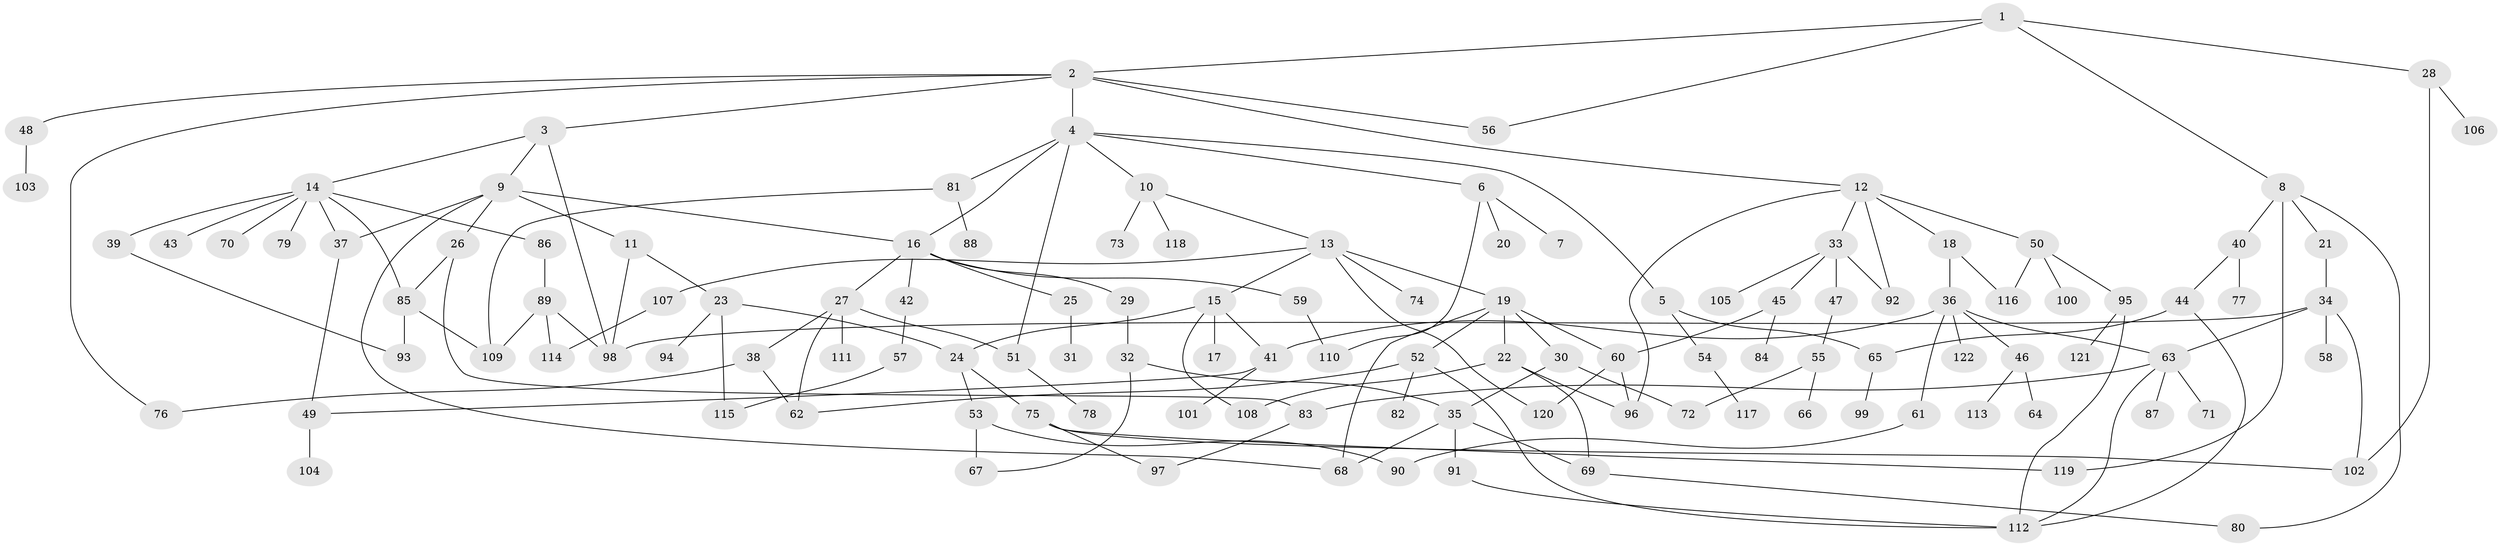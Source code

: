 // coarse degree distribution, {6: 0.058823529411764705, 5: 0.058823529411764705, 4: 0.11764705882352941, 1: 0.35294117647058826, 8: 0.011764705882352941, 2: 0.17647058823529413, 9: 0.03529411764705882, 3: 0.18823529411764706}
// Generated by graph-tools (version 1.1) at 2025/45/03/04/25 21:45:34]
// undirected, 122 vertices, 167 edges
graph export_dot {
graph [start="1"]
  node [color=gray90,style=filled];
  1;
  2;
  3;
  4;
  5;
  6;
  7;
  8;
  9;
  10;
  11;
  12;
  13;
  14;
  15;
  16;
  17;
  18;
  19;
  20;
  21;
  22;
  23;
  24;
  25;
  26;
  27;
  28;
  29;
  30;
  31;
  32;
  33;
  34;
  35;
  36;
  37;
  38;
  39;
  40;
  41;
  42;
  43;
  44;
  45;
  46;
  47;
  48;
  49;
  50;
  51;
  52;
  53;
  54;
  55;
  56;
  57;
  58;
  59;
  60;
  61;
  62;
  63;
  64;
  65;
  66;
  67;
  68;
  69;
  70;
  71;
  72;
  73;
  74;
  75;
  76;
  77;
  78;
  79;
  80;
  81;
  82;
  83;
  84;
  85;
  86;
  87;
  88;
  89;
  90;
  91;
  92;
  93;
  94;
  95;
  96;
  97;
  98;
  99;
  100;
  101;
  102;
  103;
  104;
  105;
  106;
  107;
  108;
  109;
  110;
  111;
  112;
  113;
  114;
  115;
  116;
  117;
  118;
  119;
  120;
  121;
  122;
  1 -- 2;
  1 -- 8;
  1 -- 28;
  1 -- 56;
  2 -- 3;
  2 -- 4;
  2 -- 12;
  2 -- 48;
  2 -- 56;
  2 -- 76;
  3 -- 9;
  3 -- 14;
  3 -- 98;
  4 -- 5;
  4 -- 6;
  4 -- 10;
  4 -- 51;
  4 -- 81;
  4 -- 16;
  5 -- 54;
  5 -- 65;
  6 -- 7;
  6 -- 20;
  6 -- 110;
  8 -- 21;
  8 -- 40;
  8 -- 119;
  8 -- 80;
  9 -- 11;
  9 -- 16;
  9 -- 26;
  9 -- 37;
  9 -- 68;
  10 -- 13;
  10 -- 73;
  10 -- 118;
  11 -- 23;
  11 -- 98;
  12 -- 18;
  12 -- 33;
  12 -- 50;
  12 -- 96;
  12 -- 92;
  13 -- 15;
  13 -- 19;
  13 -- 74;
  13 -- 107;
  13 -- 120;
  14 -- 39;
  14 -- 43;
  14 -- 70;
  14 -- 79;
  14 -- 85;
  14 -- 86;
  14 -- 37;
  15 -- 17;
  15 -- 108;
  15 -- 41;
  15 -- 24;
  16 -- 25;
  16 -- 27;
  16 -- 29;
  16 -- 42;
  16 -- 59;
  18 -- 36;
  18 -- 116;
  19 -- 22;
  19 -- 30;
  19 -- 52;
  19 -- 68;
  19 -- 60;
  21 -- 34;
  22 -- 69;
  22 -- 96;
  22 -- 108;
  23 -- 24;
  23 -- 94;
  23 -- 115;
  24 -- 53;
  24 -- 75;
  25 -- 31;
  26 -- 83;
  26 -- 85;
  27 -- 38;
  27 -- 62;
  27 -- 111;
  27 -- 51;
  28 -- 106;
  28 -- 102;
  29 -- 32;
  30 -- 72;
  30 -- 35;
  32 -- 35;
  32 -- 67;
  33 -- 45;
  33 -- 47;
  33 -- 92;
  33 -- 105;
  34 -- 58;
  34 -- 63;
  34 -- 98;
  34 -- 102;
  35 -- 91;
  35 -- 68;
  35 -- 69;
  36 -- 41;
  36 -- 46;
  36 -- 61;
  36 -- 122;
  36 -- 63;
  37 -- 49;
  38 -- 76;
  38 -- 62;
  39 -- 93;
  40 -- 44;
  40 -- 77;
  41 -- 101;
  41 -- 49;
  42 -- 57;
  44 -- 65;
  44 -- 112;
  45 -- 60;
  45 -- 84;
  46 -- 64;
  46 -- 113;
  47 -- 55;
  48 -- 103;
  49 -- 104;
  50 -- 95;
  50 -- 100;
  50 -- 116;
  51 -- 78;
  52 -- 82;
  52 -- 62;
  52 -- 112;
  53 -- 67;
  53 -- 90;
  54 -- 117;
  55 -- 66;
  55 -- 72;
  57 -- 115;
  59 -- 110;
  60 -- 96;
  60 -- 120;
  61 -- 90;
  63 -- 71;
  63 -- 87;
  63 -- 112;
  63 -- 83;
  65 -- 99;
  69 -- 80;
  75 -- 97;
  75 -- 119;
  75 -- 102;
  81 -- 88;
  81 -- 109;
  83 -- 97;
  85 -- 93;
  85 -- 109;
  86 -- 89;
  89 -- 114;
  89 -- 98;
  89 -- 109;
  91 -- 112;
  95 -- 121;
  95 -- 112;
  107 -- 114;
}
